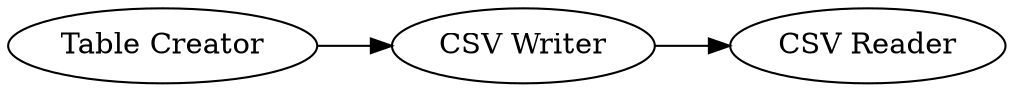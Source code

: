 digraph {
	2 -> 3
	1 -> 2
	1 [label="Table Creator"]
	3 [label="CSV Reader"]
	2 [label="CSV Writer"]
	rankdir=LR
}
